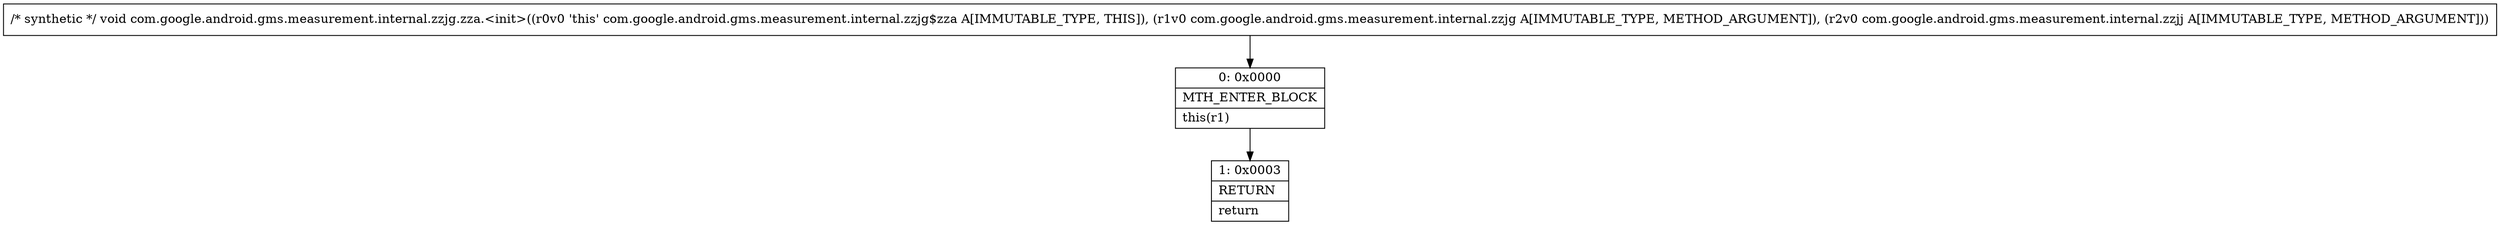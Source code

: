 digraph "CFG forcom.google.android.gms.measurement.internal.zzjg.zza.\<init\>(Lcom\/google\/android\/gms\/measurement\/internal\/zzjg;Lcom\/google\/android\/gms\/measurement\/internal\/zzjj;)V" {
Node_0 [shape=record,label="{0\:\ 0x0000|MTH_ENTER_BLOCK\l|this(r1)\l}"];
Node_1 [shape=record,label="{1\:\ 0x0003|RETURN\l|return\l}"];
MethodNode[shape=record,label="{\/* synthetic *\/ void com.google.android.gms.measurement.internal.zzjg.zza.\<init\>((r0v0 'this' com.google.android.gms.measurement.internal.zzjg$zza A[IMMUTABLE_TYPE, THIS]), (r1v0 com.google.android.gms.measurement.internal.zzjg A[IMMUTABLE_TYPE, METHOD_ARGUMENT]), (r2v0 com.google.android.gms.measurement.internal.zzjj A[IMMUTABLE_TYPE, METHOD_ARGUMENT])) }"];
MethodNode -> Node_0;
Node_0 -> Node_1;
}

